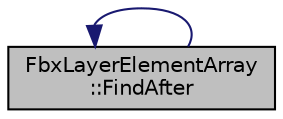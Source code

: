 digraph "FbxLayerElementArray::FindAfter"
{
  edge [fontname="Helvetica",fontsize="10",labelfontname="Helvetica",labelfontsize="10"];
  node [fontname="Helvetica",fontsize="10",shape=record];
  rankdir="LR";
  Node35 [label="FbxLayerElementArray\l::FindAfter",height=0.2,width=0.4,color="black", fillcolor="grey75", style="filled", fontcolor="black"];
  Node35 -> Node35 [dir="back",color="midnightblue",fontsize="10",style="solid",fontname="Helvetica"];
}
